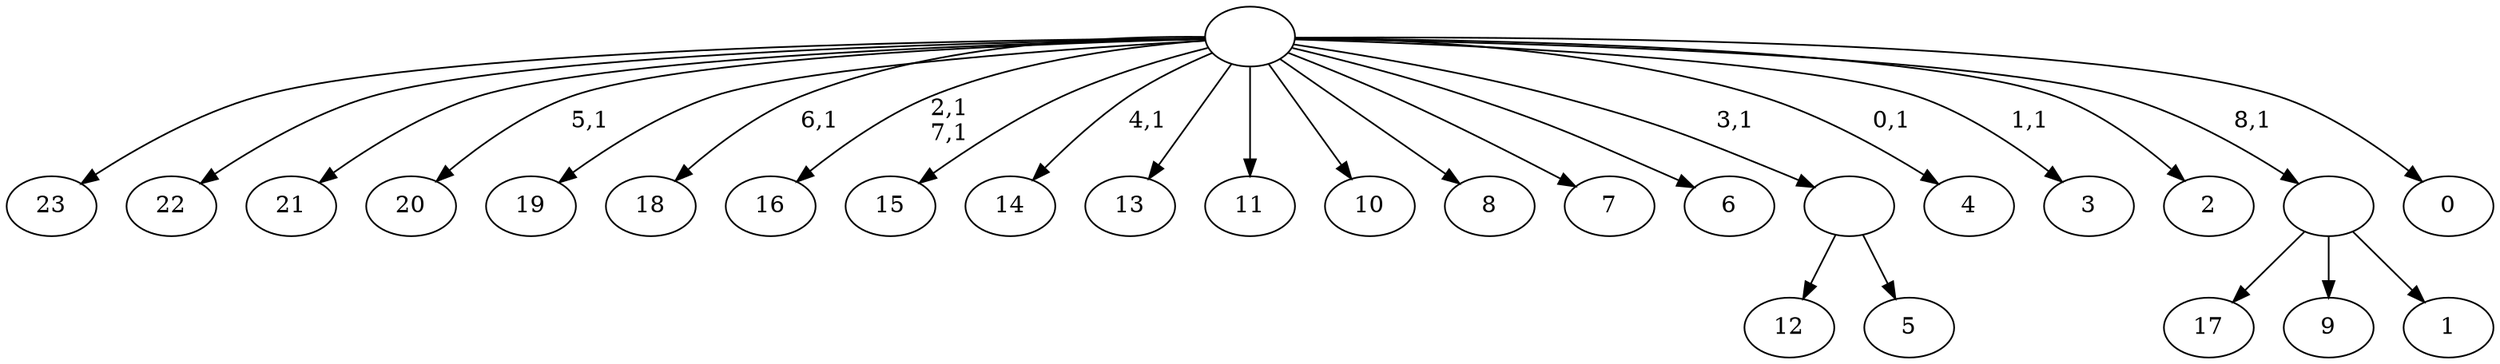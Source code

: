 digraph T {
	33 [label="23"]
	32 [label="22"]
	31 [label="21"]
	30 [label="20"]
	28 [label="19"]
	27 [label="18"]
	25 [label="17"]
	24 [label="16"]
	21 [label="15"]
	20 [label="14"]
	18 [label="13"]
	17 [label="12"]
	16 [label="11"]
	15 [label="10"]
	14 [label="9"]
	13 [label="8"]
	12 [label="7"]
	11 [label="6"]
	10 [label="5"]
	9 [label=""]
	8 [label="4"]
	6 [label="3"]
	4 [label="2"]
	3 [label="1"]
	2 [label=""]
	1 [label="0"]
	0 [label=""]
	9 -> 17 [label=""]
	9 -> 10 [label=""]
	2 -> 25 [label=""]
	2 -> 14 [label=""]
	2 -> 3 [label=""]
	0 -> 6 [label="1,1"]
	0 -> 8 [label="0,1"]
	0 -> 20 [label="4,1"]
	0 -> 24 [label="2,1\n7,1"]
	0 -> 27 [label="6,1"]
	0 -> 30 [label="5,1"]
	0 -> 33 [label=""]
	0 -> 32 [label=""]
	0 -> 31 [label=""]
	0 -> 28 [label=""]
	0 -> 21 [label=""]
	0 -> 18 [label=""]
	0 -> 16 [label=""]
	0 -> 15 [label=""]
	0 -> 13 [label=""]
	0 -> 12 [label=""]
	0 -> 11 [label=""]
	0 -> 9 [label="3,1"]
	0 -> 4 [label=""]
	0 -> 2 [label="8,1"]
	0 -> 1 [label=""]
}
